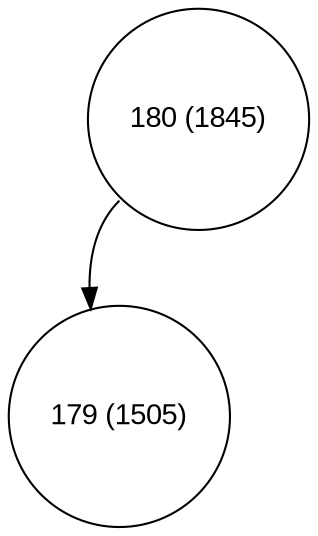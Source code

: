 digraph move_down {
	node [fontname="Arial", shape="circle", width=0.5]; 

	0 [label = "180 (1845)"];
	0:sw -> 1;
	1 [label = "179 (1505)"];
}
